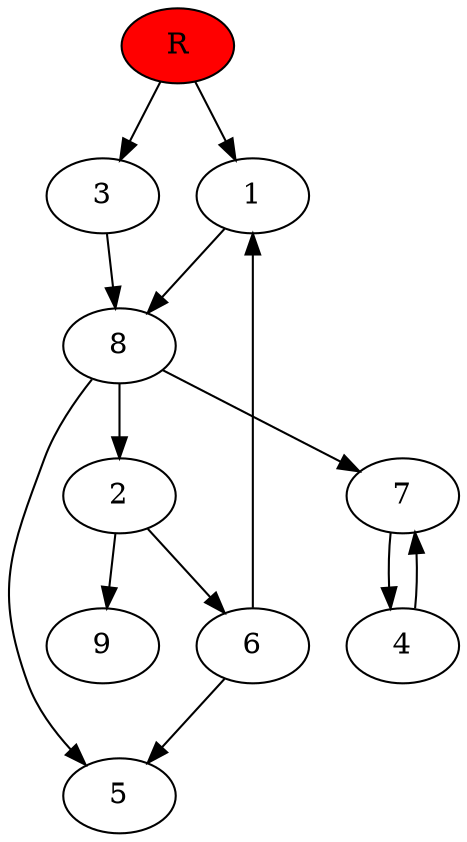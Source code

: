 digraph prb26381 {
	1
	2
	3
	4
	5
	6
	7
	8
	R [fillcolor="#ff0000" style=filled]
	1 -> 8
	2 -> 6
	2 -> 9
	3 -> 8
	4 -> 7
	6 -> 1
	6 -> 5
	7 -> 4
	8 -> 2
	8 -> 5
	8 -> 7
	R -> 1
	R -> 3
}
